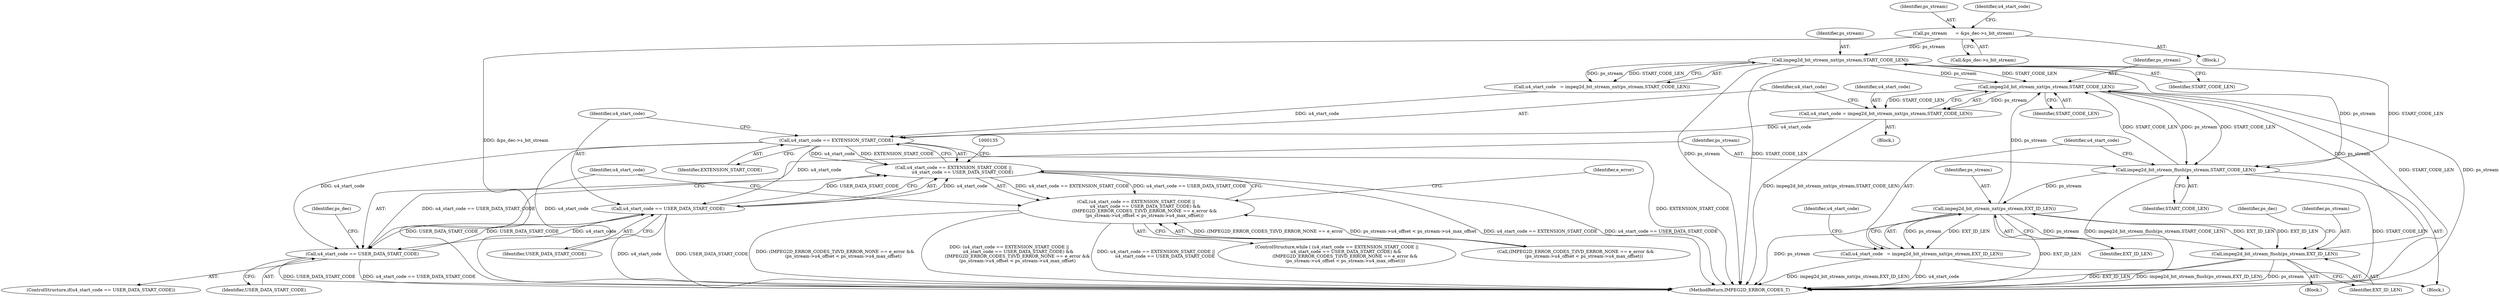 digraph "0_Android_ffab15eb80630dc799eb410855c93525b75233c3_2@pointer" {
"1000201" [label="(Call,impeg2d_bit_stream_nxt(ps_stream,START_CODE_LEN))"];
"1000193" [label="(Call,impeg2d_bit_stream_flush(ps_stream,EXT_ID_LEN))"];
"1000160" [label="(Call,impeg2d_bit_stream_nxt(ps_stream,EXT_ID_LEN))"];
"1000155" [label="(Call,impeg2d_bit_stream_flush(ps_stream,START_CODE_LEN))"];
"1000120" [label="(Call,impeg2d_bit_stream_nxt(ps_stream,START_CODE_LEN))"];
"1000112" [label="(Call,ps_stream      = &ps_dec->s_bit_stream)"];
"1000201" [label="(Call,impeg2d_bit_stream_nxt(ps_stream,START_CODE_LEN))"];
"1000158" [label="(Call,u4_start_code   = impeg2d_bit_stream_nxt(ps_stream,EXT_ID_LEN))"];
"1000199" [label="(Call,u4_start_code = impeg2d_bit_stream_nxt(ps_stream,START_CODE_LEN))"];
"1000126" [label="(Call,u4_start_code == EXTENSION_START_CODE)"];
"1000125" [label="(Call,u4_start_code == EXTENSION_START_CODE ||\n             u4_start_code == USER_DATA_START_CODE)"];
"1000124" [label="(Call,(u4_start_code == EXTENSION_START_CODE ||\n             u4_start_code == USER_DATA_START_CODE) &&\n            (IMPEG2D_ERROR_CODES_T)IVD_ERROR_NONE == e_error &&\n            (ps_stream->u4_offset < ps_stream->u4_max_offset))"];
"1000129" [label="(Call,u4_start_code == USER_DATA_START_CODE)"];
"1000147" [label="(Call,u4_start_code == USER_DATA_START_CODE)"];
"1000165" [label="(Block,)"];
"1000197" [label="(Identifier,ps_dec)"];
"1000146" [label="(ControlStructure,if(u4_start_code == USER_DATA_START_CODE))"];
"1000112" [label="(Call,ps_stream      = &ps_dec->s_bit_stream)"];
"1000164" [label="(Identifier,u4_start_code)"];
"1000122" [label="(Identifier,START_CODE_LEN)"];
"1000195" [label="(Identifier,EXT_ID_LEN)"];
"1000113" [label="(Identifier,ps_stream)"];
"1000114" [label="(Call,&ps_dec->s_bit_stream)"];
"1000200" [label="(Identifier,u4_start_code)"];
"1000194" [label="(Identifier,ps_stream)"];
"1000126" [label="(Call,u4_start_code == EXTENSION_START_CODE)"];
"1000152" [label="(Identifier,ps_dec)"];
"1000148" [label="(Identifier,u4_start_code)"];
"1000118" [label="(Call,u4_start_code   = impeg2d_bit_stream_nxt(ps_stream,START_CODE_LEN))"];
"1000206" [label="(MethodReturn,IMPEG2D_ERROR_CODES_T)"];
"1000160" [label="(Call,impeg2d_bit_stream_nxt(ps_stream,EXT_ID_LEN))"];
"1000125" [label="(Call,u4_start_code == EXTENSION_START_CODE ||\n             u4_start_code == USER_DATA_START_CODE)"];
"1000147" [label="(Call,u4_start_code == USER_DATA_START_CODE)"];
"1000128" [label="(Identifier,EXTENSION_START_CODE)"];
"1000205" [label="(Identifier,e_error)"];
"1000158" [label="(Call,u4_start_code   = impeg2d_bit_stream_nxt(ps_stream,EXT_ID_LEN))"];
"1000154" [label="(Block,)"];
"1000203" [label="(Identifier,START_CODE_LEN)"];
"1000103" [label="(Block,)"];
"1000193" [label="(Call,impeg2d_bit_stream_flush(ps_stream,EXT_ID_LEN))"];
"1000131" [label="(Identifier,USER_DATA_START_CODE)"];
"1000199" [label="(Call,u4_start_code = impeg2d_bit_stream_nxt(ps_stream,START_CODE_LEN))"];
"1000129" [label="(Call,u4_start_code == USER_DATA_START_CODE)"];
"1000162" [label="(Identifier,EXT_ID_LEN)"];
"1000202" [label="(Identifier,ps_stream)"];
"1000121" [label="(Identifier,ps_stream)"];
"1000149" [label="(Identifier,USER_DATA_START_CODE)"];
"1000155" [label="(Call,impeg2d_bit_stream_flush(ps_stream,START_CODE_LEN))"];
"1000130" [label="(Identifier,u4_start_code)"];
"1000123" [label="(ControlStructure,while ( (u4_start_code == EXTENSION_START_CODE ||\n             u4_start_code == USER_DATA_START_CODE) &&\n            (IMPEG2D_ERROR_CODES_T)IVD_ERROR_NONE == e_error &&\n            (ps_stream->u4_offset < ps_stream->u4_max_offset)))"];
"1000201" [label="(Call,impeg2d_bit_stream_nxt(ps_stream,START_CODE_LEN))"];
"1000161" [label="(Identifier,ps_stream)"];
"1000157" [label="(Identifier,START_CODE_LEN)"];
"1000156" [label="(Identifier,ps_stream)"];
"1000132" [label="(Call,(IMPEG2D_ERROR_CODES_T)IVD_ERROR_NONE == e_error &&\n            (ps_stream->u4_offset < ps_stream->u4_max_offset))"];
"1000127" [label="(Identifier,u4_start_code)"];
"1000159" [label="(Identifier,u4_start_code)"];
"1000120" [label="(Call,impeg2d_bit_stream_nxt(ps_stream,START_CODE_LEN))"];
"1000124" [label="(Call,(u4_start_code == EXTENSION_START_CODE ||\n             u4_start_code == USER_DATA_START_CODE) &&\n            (IMPEG2D_ERROR_CODES_T)IVD_ERROR_NONE == e_error &&\n            (ps_stream->u4_offset < ps_stream->u4_max_offset))"];
"1000119" [label="(Identifier,u4_start_code)"];
"1000145" [label="(Block,)"];
"1000201" -> "1000199"  [label="AST: "];
"1000201" -> "1000203"  [label="CFG: "];
"1000202" -> "1000201"  [label="AST: "];
"1000203" -> "1000201"  [label="AST: "];
"1000199" -> "1000201"  [label="CFG: "];
"1000201" -> "1000206"  [label="DDG: START_CODE_LEN"];
"1000201" -> "1000206"  [label="DDG: ps_stream"];
"1000201" -> "1000155"  [label="DDG: ps_stream"];
"1000201" -> "1000155"  [label="DDG: START_CODE_LEN"];
"1000201" -> "1000199"  [label="DDG: ps_stream"];
"1000201" -> "1000199"  [label="DDG: START_CODE_LEN"];
"1000193" -> "1000201"  [label="DDG: ps_stream"];
"1000120" -> "1000201"  [label="DDG: ps_stream"];
"1000120" -> "1000201"  [label="DDG: START_CODE_LEN"];
"1000160" -> "1000201"  [label="DDG: ps_stream"];
"1000155" -> "1000201"  [label="DDG: START_CODE_LEN"];
"1000193" -> "1000165"  [label="AST: "];
"1000193" -> "1000195"  [label="CFG: "];
"1000194" -> "1000193"  [label="AST: "];
"1000195" -> "1000193"  [label="AST: "];
"1000197" -> "1000193"  [label="CFG: "];
"1000193" -> "1000206"  [label="DDG: ps_stream"];
"1000193" -> "1000206"  [label="DDG: EXT_ID_LEN"];
"1000193" -> "1000206"  [label="DDG: impeg2d_bit_stream_flush(ps_stream,EXT_ID_LEN)"];
"1000193" -> "1000160"  [label="DDG: EXT_ID_LEN"];
"1000160" -> "1000193"  [label="DDG: ps_stream"];
"1000160" -> "1000193"  [label="DDG: EXT_ID_LEN"];
"1000160" -> "1000158"  [label="AST: "];
"1000160" -> "1000162"  [label="CFG: "];
"1000161" -> "1000160"  [label="AST: "];
"1000162" -> "1000160"  [label="AST: "];
"1000158" -> "1000160"  [label="CFG: "];
"1000160" -> "1000206"  [label="DDG: EXT_ID_LEN"];
"1000160" -> "1000206"  [label="DDG: ps_stream"];
"1000160" -> "1000158"  [label="DDG: ps_stream"];
"1000160" -> "1000158"  [label="DDG: EXT_ID_LEN"];
"1000155" -> "1000160"  [label="DDG: ps_stream"];
"1000155" -> "1000154"  [label="AST: "];
"1000155" -> "1000157"  [label="CFG: "];
"1000156" -> "1000155"  [label="AST: "];
"1000157" -> "1000155"  [label="AST: "];
"1000159" -> "1000155"  [label="CFG: "];
"1000155" -> "1000206"  [label="DDG: START_CODE_LEN"];
"1000155" -> "1000206"  [label="DDG: impeg2d_bit_stream_flush(ps_stream,START_CODE_LEN)"];
"1000120" -> "1000155"  [label="DDG: ps_stream"];
"1000120" -> "1000155"  [label="DDG: START_CODE_LEN"];
"1000120" -> "1000118"  [label="AST: "];
"1000120" -> "1000122"  [label="CFG: "];
"1000121" -> "1000120"  [label="AST: "];
"1000122" -> "1000120"  [label="AST: "];
"1000118" -> "1000120"  [label="CFG: "];
"1000120" -> "1000206"  [label="DDG: ps_stream"];
"1000120" -> "1000206"  [label="DDG: START_CODE_LEN"];
"1000120" -> "1000118"  [label="DDG: ps_stream"];
"1000120" -> "1000118"  [label="DDG: START_CODE_LEN"];
"1000112" -> "1000120"  [label="DDG: ps_stream"];
"1000112" -> "1000103"  [label="AST: "];
"1000112" -> "1000114"  [label="CFG: "];
"1000113" -> "1000112"  [label="AST: "];
"1000114" -> "1000112"  [label="AST: "];
"1000119" -> "1000112"  [label="CFG: "];
"1000112" -> "1000206"  [label="DDG: &ps_dec->s_bit_stream"];
"1000158" -> "1000154"  [label="AST: "];
"1000159" -> "1000158"  [label="AST: "];
"1000164" -> "1000158"  [label="CFG: "];
"1000158" -> "1000206"  [label="DDG: u4_start_code"];
"1000158" -> "1000206"  [label="DDG: impeg2d_bit_stream_nxt(ps_stream,EXT_ID_LEN)"];
"1000199" -> "1000145"  [label="AST: "];
"1000200" -> "1000199"  [label="AST: "];
"1000127" -> "1000199"  [label="CFG: "];
"1000199" -> "1000206"  [label="DDG: impeg2d_bit_stream_nxt(ps_stream,START_CODE_LEN)"];
"1000199" -> "1000126"  [label="DDG: u4_start_code"];
"1000126" -> "1000125"  [label="AST: "];
"1000126" -> "1000128"  [label="CFG: "];
"1000127" -> "1000126"  [label="AST: "];
"1000128" -> "1000126"  [label="AST: "];
"1000130" -> "1000126"  [label="CFG: "];
"1000125" -> "1000126"  [label="CFG: "];
"1000126" -> "1000206"  [label="DDG: u4_start_code"];
"1000126" -> "1000206"  [label="DDG: EXTENSION_START_CODE"];
"1000126" -> "1000125"  [label="DDG: u4_start_code"];
"1000126" -> "1000125"  [label="DDG: EXTENSION_START_CODE"];
"1000118" -> "1000126"  [label="DDG: u4_start_code"];
"1000126" -> "1000129"  [label="DDG: u4_start_code"];
"1000126" -> "1000147"  [label="DDG: u4_start_code"];
"1000125" -> "1000124"  [label="AST: "];
"1000125" -> "1000129"  [label="CFG: "];
"1000129" -> "1000125"  [label="AST: "];
"1000135" -> "1000125"  [label="CFG: "];
"1000124" -> "1000125"  [label="CFG: "];
"1000125" -> "1000206"  [label="DDG: u4_start_code == EXTENSION_START_CODE"];
"1000125" -> "1000206"  [label="DDG: u4_start_code == USER_DATA_START_CODE"];
"1000125" -> "1000124"  [label="DDG: u4_start_code == EXTENSION_START_CODE"];
"1000125" -> "1000124"  [label="DDG: u4_start_code == USER_DATA_START_CODE"];
"1000147" -> "1000125"  [label="DDG: u4_start_code == USER_DATA_START_CODE"];
"1000129" -> "1000125"  [label="DDG: u4_start_code"];
"1000129" -> "1000125"  [label="DDG: USER_DATA_START_CODE"];
"1000124" -> "1000123"  [label="AST: "];
"1000124" -> "1000132"  [label="CFG: "];
"1000132" -> "1000124"  [label="AST: "];
"1000148" -> "1000124"  [label="CFG: "];
"1000205" -> "1000124"  [label="CFG: "];
"1000124" -> "1000206"  [label="DDG: u4_start_code == EXTENSION_START_CODE ||\n             u4_start_code == USER_DATA_START_CODE"];
"1000124" -> "1000206"  [label="DDG: (IMPEG2D_ERROR_CODES_T)IVD_ERROR_NONE == e_error &&\n            (ps_stream->u4_offset < ps_stream->u4_max_offset)"];
"1000124" -> "1000206"  [label="DDG: (u4_start_code == EXTENSION_START_CODE ||\n             u4_start_code == USER_DATA_START_CODE) &&\n            (IMPEG2D_ERROR_CODES_T)IVD_ERROR_NONE == e_error &&\n            (ps_stream->u4_offset < ps_stream->u4_max_offset)"];
"1000132" -> "1000124"  [label="DDG: (IMPEG2D_ERROR_CODES_T)IVD_ERROR_NONE == e_error"];
"1000132" -> "1000124"  [label="DDG: ps_stream->u4_offset < ps_stream->u4_max_offset"];
"1000129" -> "1000131"  [label="CFG: "];
"1000130" -> "1000129"  [label="AST: "];
"1000131" -> "1000129"  [label="AST: "];
"1000129" -> "1000206"  [label="DDG: u4_start_code"];
"1000129" -> "1000206"  [label="DDG: USER_DATA_START_CODE"];
"1000147" -> "1000129"  [label="DDG: USER_DATA_START_CODE"];
"1000129" -> "1000147"  [label="DDG: u4_start_code"];
"1000129" -> "1000147"  [label="DDG: USER_DATA_START_CODE"];
"1000147" -> "1000146"  [label="AST: "];
"1000147" -> "1000149"  [label="CFG: "];
"1000148" -> "1000147"  [label="AST: "];
"1000149" -> "1000147"  [label="AST: "];
"1000152" -> "1000147"  [label="CFG: "];
"1000156" -> "1000147"  [label="CFG: "];
"1000147" -> "1000206"  [label="DDG: USER_DATA_START_CODE"];
"1000147" -> "1000206"  [label="DDG: u4_start_code == USER_DATA_START_CODE"];
}
